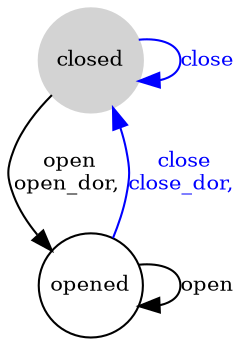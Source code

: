 digraph automata {
    node [shape = circle, fontsize=10, fixedsize=true width=0.7];
    closed [ style = filled, color=lightgrey ];

        closed  ->  opened  [ label = "open\nopen_dor, ", color=black, fontcolor=black, fontsize=10, fixedsize=true ];
    closed  ->  closed  [ label = "close", color=blue, fontcolor=blue, fontsize=10, fixedsize=true ];
    opened  ->  opened  [ label = "open", color=black, fontcolor=black, fontsize=10, fixedsize=true ];
    opened  ->  closed  [ label = "close\nclose_dor, ", color=blue, fontcolor=blue, fontsize=10, fixedsize=true ];
 

    //simple_dor  [ shape = plaintext ];
}
